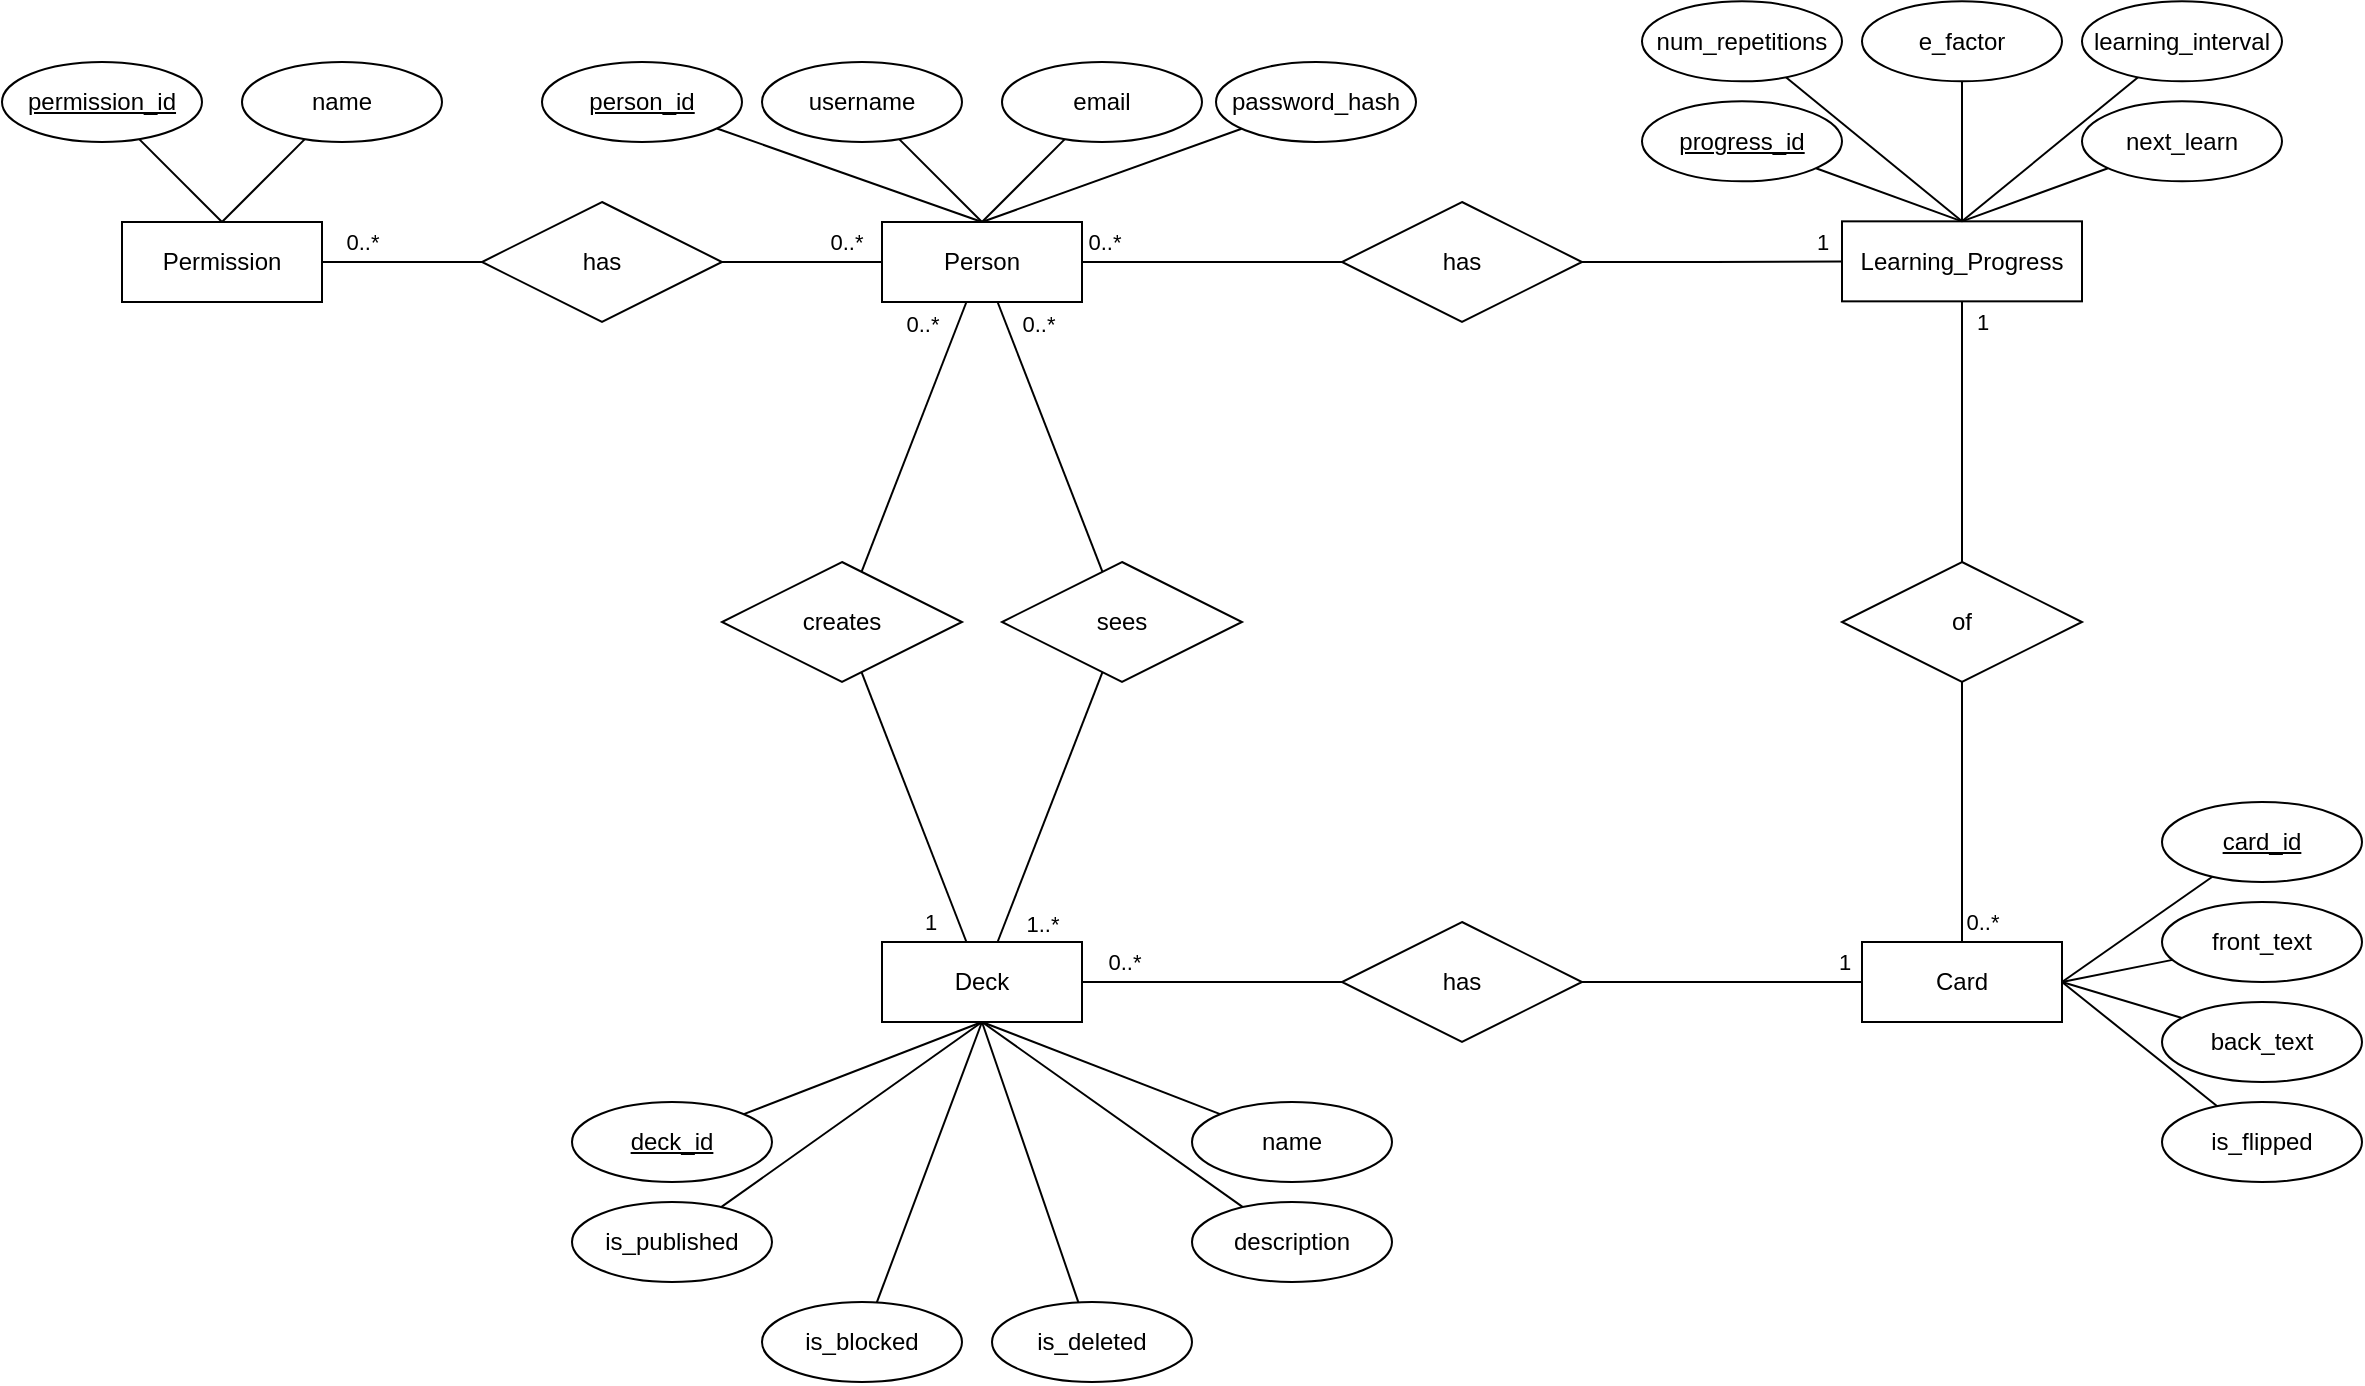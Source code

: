 <mxfile version="20.6.0" type="device"><diagram id="R2lEEEUBdFMjLlhIrx00" name="Page-1"><mxGraphModel dx="1422" dy="767" grid="1" gridSize="10" guides="1" tooltips="1" connect="1" arrows="1" fold="1" page="1" pageScale="1" pageWidth="1654" pageHeight="2336" math="0" shadow="0" extFonts="Permanent Marker^https://fonts.googleapis.com/css?family=Permanent+Marker"><root><mxCell id="0"/><mxCell id="1" parent="0"/><mxCell id="GyRYto5-j3rxV7o8gnEK-7" style="rounded=0;orthogonalLoop=1;jettySize=auto;html=1;endArrow=none;endFill=0;exitX=0.5;exitY=0;exitDx=0;exitDy=0;" parent="1" source="GyRYto5-j3rxV7o8gnEK-1" target="GyRYto5-j3rxV7o8gnEK-2" edge="1"><mxGeometry relative="1" as="geometry"/></mxCell><mxCell id="GyRYto5-j3rxV7o8gnEK-8" style="edgeStyle=none;rounded=0;orthogonalLoop=1;jettySize=auto;html=1;endArrow=none;endFill=0;exitX=0.5;exitY=0;exitDx=0;exitDy=0;" parent="1" source="GyRYto5-j3rxV7o8gnEK-1" target="GyRYto5-j3rxV7o8gnEK-3" edge="1"><mxGeometry relative="1" as="geometry"/></mxCell><mxCell id="GyRYto5-j3rxV7o8gnEK-9" style="edgeStyle=none;rounded=0;orthogonalLoop=1;jettySize=auto;html=1;endArrow=none;endFill=0;exitX=0.5;exitY=0;exitDx=0;exitDy=0;" parent="1" source="GyRYto5-j3rxV7o8gnEK-1" target="GyRYto5-j3rxV7o8gnEK-4" edge="1"><mxGeometry relative="1" as="geometry"/></mxCell><mxCell id="GyRYto5-j3rxV7o8gnEK-10" style="edgeStyle=none;rounded=0;orthogonalLoop=1;jettySize=auto;html=1;endArrow=none;endFill=0;exitX=0.5;exitY=0;exitDx=0;exitDy=0;" parent="1" source="GyRYto5-j3rxV7o8gnEK-1" target="GyRYto5-j3rxV7o8gnEK-6" edge="1"><mxGeometry relative="1" as="geometry"/></mxCell><mxCell id="GyRYto5-j3rxV7o8gnEK-18" style="edgeStyle=none;rounded=0;orthogonalLoop=1;jettySize=auto;html=1;entryX=1;entryY=0.5;entryDx=0;entryDy=0;endArrow=none;endFill=0;" parent="1" source="GyRYto5-j3rxV7o8gnEK-1" target="GyRYto5-j3rxV7o8gnEK-17" edge="1"><mxGeometry relative="1" as="geometry"/></mxCell><mxCell id="GyRYto5-j3rxV7o8gnEK-20" value="0..*" style="edgeLabel;html=1;align=center;verticalAlign=middle;resizable=0;points=[];" parent="GyRYto5-j3rxV7o8gnEK-18" vertex="1" connectable="0"><mxGeometry x="-0.55" y="-1" relative="1" as="geometry"><mxPoint y="-9" as="offset"/></mxGeometry></mxCell><mxCell id="GyRYto5-j3rxV7o8gnEK-24" style="edgeStyle=none;rounded=0;orthogonalLoop=1;jettySize=auto;html=1;endArrow=none;endFill=0;" parent="1" source="GyRYto5-j3rxV7o8gnEK-1" target="GyRYto5-j3rxV7o8gnEK-23" edge="1"><mxGeometry relative="1" as="geometry"/></mxCell><mxCell id="GyRYto5-j3rxV7o8gnEK-28" value="0..*" style="edgeLabel;html=1;align=center;verticalAlign=middle;resizable=0;points=[];" parent="GyRYto5-j3rxV7o8gnEK-24" vertex="1" connectable="0"><mxGeometry x="-0.63" y="-1" relative="1" as="geometry"><mxPoint x="11" y="-15" as="offset"/></mxGeometry></mxCell><mxCell id="GyRYto5-j3rxV7o8gnEK-99" style="edgeStyle=none;rounded=0;orthogonalLoop=1;jettySize=auto;html=1;endArrow=none;endFill=0;" parent="1" source="GyRYto5-j3rxV7o8gnEK-1" target="GyRYto5-j3rxV7o8gnEK-98" edge="1"><mxGeometry relative="1" as="geometry"/></mxCell><mxCell id="GyRYto5-j3rxV7o8gnEK-101" value="0..*" style="edgeLabel;html=1;align=center;verticalAlign=middle;resizable=0;points=[];" parent="GyRYto5-j3rxV7o8gnEK-99" vertex="1" connectable="0"><mxGeometry x="-0.692" y="1" relative="1" as="geometry"><mxPoint x="-15" y="-11" as="offset"/></mxGeometry></mxCell><mxCell id="02sVWSpBgsdhTq64AUWr-5" style="edgeStyle=orthogonalEdgeStyle;rounded=0;orthogonalLoop=1;jettySize=auto;html=1;endArrow=none;endFill=0;" edge="1" parent="1" source="GyRYto5-j3rxV7o8gnEK-1" target="02sVWSpBgsdhTq64AUWr-4"><mxGeometry relative="1" as="geometry"/></mxCell><mxCell id="02sVWSpBgsdhTq64AUWr-7" value="0..*" style="edgeLabel;html=1;align=center;verticalAlign=middle;resizable=0;points=[];" vertex="1" connectable="0" parent="02sVWSpBgsdhTq64AUWr-5"><mxGeometry x="-0.341" y="-1" relative="1" as="geometry"><mxPoint x="-32" y="-11" as="offset"/></mxGeometry></mxCell><mxCell id="GyRYto5-j3rxV7o8gnEK-1" value="Person" style="whiteSpace=wrap;html=1;align=center;" parent="1" vertex="1"><mxGeometry x="560" y="280" width="100" height="40" as="geometry"/></mxCell><mxCell id="GyRYto5-j3rxV7o8gnEK-2" value="person_id" style="ellipse;whiteSpace=wrap;html=1;align=center;fontStyle=4;" parent="1" vertex="1"><mxGeometry x="390" y="200" width="100" height="40" as="geometry"/></mxCell><mxCell id="GyRYto5-j3rxV7o8gnEK-3" value="username" style="ellipse;whiteSpace=wrap;html=1;align=center;" parent="1" vertex="1"><mxGeometry x="500" y="200" width="100" height="40" as="geometry"/></mxCell><mxCell id="GyRYto5-j3rxV7o8gnEK-4" value="email" style="ellipse;whiteSpace=wrap;html=1;align=center;" parent="1" vertex="1"><mxGeometry x="620" y="200" width="100" height="40" as="geometry"/></mxCell><mxCell id="GyRYto5-j3rxV7o8gnEK-6" value="password_hash" style="ellipse;whiteSpace=wrap;html=1;align=center;" parent="1" vertex="1"><mxGeometry x="727" y="200" width="100" height="40" as="geometry"/></mxCell><mxCell id="GyRYto5-j3rxV7o8gnEK-14" style="edgeStyle=none;rounded=0;orthogonalLoop=1;jettySize=auto;html=1;exitX=0.5;exitY=0;exitDx=0;exitDy=0;endArrow=none;endFill=0;" parent="1" source="GyRYto5-j3rxV7o8gnEK-11" target="GyRYto5-j3rxV7o8gnEK-12" edge="1"><mxGeometry relative="1" as="geometry"/></mxCell><mxCell id="GyRYto5-j3rxV7o8gnEK-15" style="edgeStyle=none;rounded=0;orthogonalLoop=1;jettySize=auto;html=1;exitX=0.5;exitY=0;exitDx=0;exitDy=0;endArrow=none;endFill=0;" parent="1" source="GyRYto5-j3rxV7o8gnEK-11" target="GyRYto5-j3rxV7o8gnEK-13" edge="1"><mxGeometry relative="1" as="geometry"/></mxCell><mxCell id="GyRYto5-j3rxV7o8gnEK-11" value="&lt;div&gt;Permission&lt;/div&gt;" style="whiteSpace=wrap;html=1;align=center;" parent="1" vertex="1"><mxGeometry x="180" y="280" width="100" height="40" as="geometry"/></mxCell><mxCell id="GyRYto5-j3rxV7o8gnEK-12" value="permission_id" style="ellipse;whiteSpace=wrap;html=1;align=center;fontStyle=4;" parent="1" vertex="1"><mxGeometry x="120" y="200" width="100" height="40" as="geometry"/></mxCell><mxCell id="GyRYto5-j3rxV7o8gnEK-13" value="name" style="ellipse;whiteSpace=wrap;html=1;align=center;" parent="1" vertex="1"><mxGeometry x="240" y="200" width="100" height="40" as="geometry"/></mxCell><mxCell id="GyRYto5-j3rxV7o8gnEK-19" style="edgeStyle=none;rounded=0;orthogonalLoop=1;jettySize=auto;html=1;entryX=1;entryY=0.5;entryDx=0;entryDy=0;endArrow=none;endFill=0;" parent="1" source="GyRYto5-j3rxV7o8gnEK-17" target="GyRYto5-j3rxV7o8gnEK-11" edge="1"><mxGeometry relative="1" as="geometry"/></mxCell><mxCell id="GyRYto5-j3rxV7o8gnEK-21" value="0..*" style="edgeLabel;html=1;align=center;verticalAlign=middle;resizable=0;points=[];" parent="GyRYto5-j3rxV7o8gnEK-19" vertex="1" connectable="0"><mxGeometry x="0.775" relative="1" as="geometry"><mxPoint x="11" y="-10" as="offset"/></mxGeometry></mxCell><mxCell id="GyRYto5-j3rxV7o8gnEK-17" value="has" style="shape=rhombus;perimeter=rhombusPerimeter;whiteSpace=wrap;html=1;align=center;" parent="1" vertex="1"><mxGeometry x="360" y="270" width="120" height="60" as="geometry"/></mxCell><mxCell id="02sVWSpBgsdhTq64AUWr-1" style="rounded=0;orthogonalLoop=1;jettySize=auto;html=1;endArrow=none;endFill=0;" edge="1" parent="1" source="GyRYto5-j3rxV7o8gnEK-23" target="GyRYto5-j3rxV7o8gnEK-31"><mxGeometry relative="1" as="geometry"/></mxCell><mxCell id="02sVWSpBgsdhTq64AUWr-2" value="1..*" style="edgeLabel;html=1;align=center;verticalAlign=middle;resizable=0;points=[];" vertex="1" connectable="0" parent="02sVWSpBgsdhTq64AUWr-1"><mxGeometry x="0.341" relative="1" as="geometry"><mxPoint x="5" y="35" as="offset"/></mxGeometry></mxCell><mxCell id="GyRYto5-j3rxV7o8gnEK-23" value="sees" style="shape=rhombus;perimeter=rhombusPerimeter;whiteSpace=wrap;html=1;align=center;" parent="1" vertex="1"><mxGeometry x="620" y="450" width="120" height="60" as="geometry"/></mxCell><mxCell id="GyRYto5-j3rxV7o8gnEK-48" style="edgeStyle=none;rounded=0;orthogonalLoop=1;jettySize=auto;html=1;endArrow=none;endFill=0;" parent="1" source="GyRYto5-j3rxV7o8gnEK-31" target="GyRYto5-j3rxV7o8gnEK-47" edge="1"><mxGeometry relative="1" as="geometry"/></mxCell><mxCell id="GyRYto5-j3rxV7o8gnEK-96" value="0..*" style="edgeLabel;html=1;align=center;verticalAlign=middle;resizable=0;points=[];" parent="GyRYto5-j3rxV7o8gnEK-48" vertex="1" connectable="0"><mxGeometry x="-0.396" y="-1" relative="1" as="geometry"><mxPoint x="-19" y="-11" as="offset"/></mxGeometry></mxCell><mxCell id="GyRYto5-j3rxV7o8gnEK-79" style="edgeStyle=none;rounded=0;orthogonalLoop=1;jettySize=auto;html=1;exitX=0.5;exitY=1;exitDx=0;exitDy=0;endArrow=none;endFill=0;" parent="1" source="GyRYto5-j3rxV7o8gnEK-31" target="GyRYto5-j3rxV7o8gnEK-70" edge="1"><mxGeometry relative="1" as="geometry"/></mxCell><mxCell id="GyRYto5-j3rxV7o8gnEK-31" value="Deck" style="whiteSpace=wrap;html=1;align=center;" parent="1" vertex="1"><mxGeometry x="560" y="640" width="100" height="40" as="geometry"/></mxCell><mxCell id="GyRYto5-j3rxV7o8gnEK-92" style="edgeStyle=none;rounded=0;orthogonalLoop=1;jettySize=auto;html=1;endArrow=none;endFill=0;" parent="1" source="GyRYto5-j3rxV7o8gnEK-37" target="GyRYto5-j3rxV7o8gnEK-91" edge="1"><mxGeometry relative="1" as="geometry"/></mxCell><mxCell id="GyRYto5-j3rxV7o8gnEK-94" value="1" style="edgeLabel;html=1;align=center;verticalAlign=middle;resizable=0;points=[];" parent="GyRYto5-j3rxV7o8gnEK-92" vertex="1" connectable="0"><mxGeometry x="-0.35" y="2" relative="1" as="geometry"><mxPoint x="8" y="-32" as="offset"/></mxGeometry></mxCell><mxCell id="GyRYto5-j3rxV7o8gnEK-37" value="Learning_Progress" style="whiteSpace=wrap;html=1;align=center;" parent="1" vertex="1"><mxGeometry x="1040" y="279.67" width="120" height="40" as="geometry"/></mxCell><mxCell id="GyRYto5-j3rxV7o8gnEK-41" style="edgeStyle=none;rounded=0;orthogonalLoop=1;jettySize=auto;html=1;endArrow=none;endFill=0;entryX=0.5;entryY=0;entryDx=0;entryDy=0;" parent="1" source="GyRYto5-j3rxV7o8gnEK-44" target="GyRYto5-j3rxV7o8gnEK-37" edge="1"><mxGeometry relative="1" as="geometry"><mxPoint x="1000" y="299.67" as="sourcePoint"/></mxGeometry></mxCell><mxCell id="GyRYto5-j3rxV7o8gnEK-44" value="progress_id" style="ellipse;whiteSpace=wrap;html=1;align=center;fontStyle=4;" parent="1" vertex="1"><mxGeometry x="940" y="219.67" width="100" height="40" as="geometry"/></mxCell><mxCell id="GyRYto5-j3rxV7o8gnEK-66" style="edgeStyle=none;rounded=0;orthogonalLoop=1;jettySize=auto;html=1;exitX=1;exitY=0.5;exitDx=0;exitDy=0;endArrow=none;endFill=0;" parent="1" source="GyRYto5-j3rxV7o8gnEK-46" target="GyRYto5-j3rxV7o8gnEK-56" edge="1"><mxGeometry relative="1" as="geometry"/></mxCell><mxCell id="GyRYto5-j3rxV7o8gnEK-67" style="edgeStyle=none;rounded=0;orthogonalLoop=1;jettySize=auto;html=1;exitX=1;exitY=0.5;exitDx=0;exitDy=0;endArrow=none;endFill=0;" parent="1" source="GyRYto5-j3rxV7o8gnEK-46" target="GyRYto5-j3rxV7o8gnEK-62" edge="1"><mxGeometry relative="1" as="geometry"/></mxCell><mxCell id="GyRYto5-j3rxV7o8gnEK-68" style="edgeStyle=none;rounded=0;orthogonalLoop=1;jettySize=auto;html=1;exitX=1;exitY=0.5;exitDx=0;exitDy=0;endArrow=none;endFill=0;" parent="1" source="GyRYto5-j3rxV7o8gnEK-46" target="GyRYto5-j3rxV7o8gnEK-63" edge="1"><mxGeometry relative="1" as="geometry"/></mxCell><mxCell id="GyRYto5-j3rxV7o8gnEK-69" style="edgeStyle=none;rounded=0;orthogonalLoop=1;jettySize=auto;html=1;exitX=1;exitY=0.5;exitDx=0;exitDy=0;endArrow=none;endFill=0;" parent="1" source="GyRYto5-j3rxV7o8gnEK-46" target="GyRYto5-j3rxV7o8gnEK-64" edge="1"><mxGeometry relative="1" as="geometry"/></mxCell><mxCell id="GyRYto5-j3rxV7o8gnEK-46" value="Card" style="whiteSpace=wrap;html=1;align=center;" parent="1" vertex="1"><mxGeometry x="1050" y="640" width="100" height="40" as="geometry"/></mxCell><mxCell id="02sVWSpBgsdhTq64AUWr-9" style="edgeStyle=orthogonalEdgeStyle;rounded=0;orthogonalLoop=1;jettySize=auto;html=1;endArrow=none;endFill=0;entryX=0;entryY=0.5;entryDx=0;entryDy=0;" edge="1" parent="1" source="GyRYto5-j3rxV7o8gnEK-47" target="GyRYto5-j3rxV7o8gnEK-46"><mxGeometry relative="1" as="geometry"><mxPoint x="970" y="660" as="targetPoint"/></mxGeometry></mxCell><mxCell id="02sVWSpBgsdhTq64AUWr-10" value="1" style="edgeLabel;html=1;align=center;verticalAlign=middle;resizable=0;points=[];" vertex="1" connectable="0" parent="02sVWSpBgsdhTq64AUWr-9"><mxGeometry x="0.779" y="-3" relative="1" as="geometry"><mxPoint x="6" y="-13" as="offset"/></mxGeometry></mxCell><mxCell id="GyRYto5-j3rxV7o8gnEK-47" value="has" style="shape=rhombus;perimeter=rhombusPerimeter;whiteSpace=wrap;html=1;align=center;" parent="1" vertex="1"><mxGeometry x="790" y="630" width="120" height="60" as="geometry"/></mxCell><mxCell id="GyRYto5-j3rxV7o8gnEK-56" value="card_id" style="ellipse;whiteSpace=wrap;html=1;align=center;fontStyle=4;" parent="1" vertex="1"><mxGeometry x="1200" y="570" width="100" height="40" as="geometry"/></mxCell><mxCell id="GyRYto5-j3rxV7o8gnEK-62" value="front_text" style="ellipse;whiteSpace=wrap;html=1;align=center;" parent="1" vertex="1"><mxGeometry x="1200" y="620" width="100" height="40" as="geometry"/></mxCell><mxCell id="GyRYto5-j3rxV7o8gnEK-63" value="back_text" style="ellipse;whiteSpace=wrap;html=1;align=center;" parent="1" vertex="1"><mxGeometry x="1200" y="670" width="100" height="40" as="geometry"/></mxCell><mxCell id="GyRYto5-j3rxV7o8gnEK-64" value="is_flipped" style="ellipse;whiteSpace=wrap;html=1;align=center;" parent="1" vertex="1"><mxGeometry x="1200" y="720" width="100" height="40" as="geometry"/></mxCell><mxCell id="GyRYto5-j3rxV7o8gnEK-70" value="deck_id" style="ellipse;whiteSpace=wrap;html=1;align=center;fontStyle=4;" parent="1" vertex="1"><mxGeometry x="405" y="720" width="100" height="40" as="geometry"/></mxCell><mxCell id="GyRYto5-j3rxV7o8gnEK-81" style="edgeStyle=none;rounded=0;orthogonalLoop=1;jettySize=auto;html=1;entryX=0.5;entryY=1;entryDx=0;entryDy=0;endArrow=none;endFill=0;" parent="1" source="GyRYto5-j3rxV7o8gnEK-71" target="GyRYto5-j3rxV7o8gnEK-31" edge="1"><mxGeometry relative="1" as="geometry"/></mxCell><mxCell id="GyRYto5-j3rxV7o8gnEK-71" value="description" style="ellipse;whiteSpace=wrap;html=1;align=center;" parent="1" vertex="1"><mxGeometry x="715" y="770" width="100" height="40" as="geometry"/></mxCell><mxCell id="GyRYto5-j3rxV7o8gnEK-80" style="edgeStyle=none;rounded=0;orthogonalLoop=1;jettySize=auto;html=1;entryX=0.5;entryY=1;entryDx=0;entryDy=0;endArrow=none;endFill=0;" parent="1" source="GyRYto5-j3rxV7o8gnEK-72" target="GyRYto5-j3rxV7o8gnEK-31" edge="1"><mxGeometry relative="1" as="geometry"/></mxCell><mxCell id="GyRYto5-j3rxV7o8gnEK-72" value="name" style="ellipse;whiteSpace=wrap;html=1;align=center;" parent="1" vertex="1"><mxGeometry x="715" y="720" width="100" height="40" as="geometry"/></mxCell><mxCell id="GyRYto5-j3rxV7o8gnEK-88" style="edgeStyle=none;rounded=0;orthogonalLoop=1;jettySize=auto;html=1;entryX=0.5;entryY=1;entryDx=0;entryDy=0;endArrow=none;endFill=0;" parent="1" source="GyRYto5-j3rxV7o8gnEK-84" target="GyRYto5-j3rxV7o8gnEK-31" edge="1"><mxGeometry relative="1" as="geometry"/></mxCell><mxCell id="GyRYto5-j3rxV7o8gnEK-84" value="is_blocked" style="ellipse;whiteSpace=wrap;html=1;align=center;" parent="1" vertex="1"><mxGeometry x="500" y="820" width="100" height="40" as="geometry"/></mxCell><mxCell id="GyRYto5-j3rxV7o8gnEK-89" style="edgeStyle=none;rounded=0;orthogonalLoop=1;jettySize=auto;html=1;entryX=0.5;entryY=1;entryDx=0;entryDy=0;endArrow=none;endFill=0;" parent="1" source="GyRYto5-j3rxV7o8gnEK-85" target="GyRYto5-j3rxV7o8gnEK-31" edge="1"><mxGeometry relative="1" as="geometry"/></mxCell><mxCell id="GyRYto5-j3rxV7o8gnEK-85" value="is_deleted" style="ellipse;whiteSpace=wrap;html=1;align=center;" parent="1" vertex="1"><mxGeometry x="615" y="820" width="100" height="40" as="geometry"/></mxCell><mxCell id="GyRYto5-j3rxV7o8gnEK-87" style="edgeStyle=none;rounded=0;orthogonalLoop=1;jettySize=auto;html=1;entryX=0.5;entryY=1;entryDx=0;entryDy=0;endArrow=none;endFill=0;" parent="1" source="GyRYto5-j3rxV7o8gnEK-86" target="GyRYto5-j3rxV7o8gnEK-31" edge="1"><mxGeometry relative="1" as="geometry"/></mxCell><mxCell id="GyRYto5-j3rxV7o8gnEK-86" value="is_published" style="ellipse;whiteSpace=wrap;html=1;align=center;" parent="1" vertex="1"><mxGeometry x="405" y="770" width="100" height="40" as="geometry"/></mxCell><mxCell id="GyRYto5-j3rxV7o8gnEK-93" style="edgeStyle=none;rounded=0;orthogonalLoop=1;jettySize=auto;html=1;endArrow=none;endFill=0;" parent="1" source="GyRYto5-j3rxV7o8gnEK-91" target="GyRYto5-j3rxV7o8gnEK-46" edge="1"><mxGeometry relative="1" as="geometry"/></mxCell><mxCell id="GyRYto5-j3rxV7o8gnEK-95" value="0..*" style="edgeLabel;html=1;align=center;verticalAlign=middle;resizable=0;points=[];" parent="GyRYto5-j3rxV7o8gnEK-93" vertex="1" connectable="0"><mxGeometry x="0.61" y="2" relative="1" as="geometry"><mxPoint x="8" y="15" as="offset"/></mxGeometry></mxCell><mxCell id="GyRYto5-j3rxV7o8gnEK-91" value="of" style="shape=rhombus;perimeter=rhombusPerimeter;whiteSpace=wrap;html=1;align=center;" parent="1" vertex="1"><mxGeometry x="1040" y="450" width="120" height="60" as="geometry"/></mxCell><mxCell id="GyRYto5-j3rxV7o8gnEK-100" style="edgeStyle=none;rounded=0;orthogonalLoop=1;jettySize=auto;html=1;endArrow=none;endFill=0;" parent="1" source="GyRYto5-j3rxV7o8gnEK-98" target="GyRYto5-j3rxV7o8gnEK-31" edge="1"><mxGeometry relative="1" as="geometry"/></mxCell><mxCell id="GyRYto5-j3rxV7o8gnEK-102" value="1" style="edgeLabel;html=1;align=center;verticalAlign=middle;resizable=0;points=[];" parent="GyRYto5-j3rxV7o8gnEK-100" vertex="1" connectable="0"><mxGeometry x="0.781" y="-2" relative="1" as="geometry"><mxPoint x="-11" y="4" as="offset"/></mxGeometry></mxCell><mxCell id="GyRYto5-j3rxV7o8gnEK-98" value="creates" style="shape=rhombus;perimeter=rhombusPerimeter;whiteSpace=wrap;html=1;align=center;" parent="1" vertex="1"><mxGeometry x="480" y="450" width="120" height="60" as="geometry"/></mxCell><mxCell id="GyRYto5-j3rxV7o8gnEK-110" style="edgeStyle=none;rounded=0;orthogonalLoop=1;jettySize=auto;html=1;entryX=0.5;entryY=0;entryDx=0;entryDy=0;endArrow=none;endFill=0;" parent="1" source="GyRYto5-j3rxV7o8gnEK-106" target="GyRYto5-j3rxV7o8gnEK-37" edge="1"><mxGeometry relative="1" as="geometry"><mxPoint x="995.014" y="206.987" as="sourcePoint"/></mxGeometry></mxCell><mxCell id="GyRYto5-j3rxV7o8gnEK-106" value="num_repetitions" style="ellipse;whiteSpace=wrap;html=1;align=center;" parent="1" vertex="1"><mxGeometry x="940" y="169.67" width="100" height="40" as="geometry"/></mxCell><mxCell id="GyRYto5-j3rxV7o8gnEK-111" style="edgeStyle=none;rounded=0;orthogonalLoop=1;jettySize=auto;html=1;entryX=0.5;entryY=0;entryDx=0;entryDy=0;endArrow=none;endFill=0;" parent="1" source="GyRYto5-j3rxV7o8gnEK-107" target="GyRYto5-j3rxV7o8gnEK-37" edge="1"><mxGeometry relative="1" as="geometry"/></mxCell><mxCell id="GyRYto5-j3rxV7o8gnEK-107" value="e_factor" style="ellipse;whiteSpace=wrap;html=1;align=center;" parent="1" vertex="1"><mxGeometry x="1050" y="169.67" width="100" height="40" as="geometry"/></mxCell><mxCell id="GyRYto5-j3rxV7o8gnEK-112" style="edgeStyle=none;rounded=0;orthogonalLoop=1;jettySize=auto;html=1;endArrow=none;endFill=0;" parent="1" source="GyRYto5-j3rxV7o8gnEK-108" edge="1"><mxGeometry relative="1" as="geometry"><mxPoint x="1100" y="279.67" as="targetPoint"/></mxGeometry></mxCell><mxCell id="GyRYto5-j3rxV7o8gnEK-108" value="learning_interval" style="ellipse;whiteSpace=wrap;html=1;align=center;" parent="1" vertex="1"><mxGeometry x="1160" y="169.67" width="100" height="40" as="geometry"/></mxCell><mxCell id="GyRYto5-j3rxV7o8gnEK-113" style="edgeStyle=none;rounded=0;orthogonalLoop=1;jettySize=auto;html=1;entryX=0.5;entryY=0;entryDx=0;entryDy=0;endArrow=none;endFill=0;" parent="1" source="GyRYto5-j3rxV7o8gnEK-109" target="GyRYto5-j3rxV7o8gnEK-37" edge="1"><mxGeometry relative="1" as="geometry"/></mxCell><mxCell id="GyRYto5-j3rxV7o8gnEK-109" value="next_learn" style="ellipse;whiteSpace=wrap;html=1;align=center;" parent="1" vertex="1"><mxGeometry x="1160" y="219.67" width="100" height="40" as="geometry"/></mxCell><mxCell id="02sVWSpBgsdhTq64AUWr-6" style="edgeStyle=orthogonalEdgeStyle;rounded=0;orthogonalLoop=1;jettySize=auto;html=1;endArrow=none;endFill=0;" edge="1" parent="1" source="02sVWSpBgsdhTq64AUWr-4" target="GyRYto5-j3rxV7o8gnEK-37"><mxGeometry relative="1" as="geometry"/></mxCell><mxCell id="02sVWSpBgsdhTq64AUWr-8" value="1" style="edgeLabel;html=1;align=center;verticalAlign=middle;resizable=0;points=[];" vertex="1" connectable="0" parent="02sVWSpBgsdhTq64AUWr-6"><mxGeometry x="0.788" y="-1" relative="1" as="geometry"><mxPoint x="4" y="-11" as="offset"/></mxGeometry></mxCell><mxCell id="02sVWSpBgsdhTq64AUWr-4" value="has" style="shape=rhombus;perimeter=rhombusPerimeter;whiteSpace=wrap;html=1;align=center;" vertex="1" parent="1"><mxGeometry x="790" y="270" width="120" height="60" as="geometry"/></mxCell></root></mxGraphModel></diagram></mxfile>